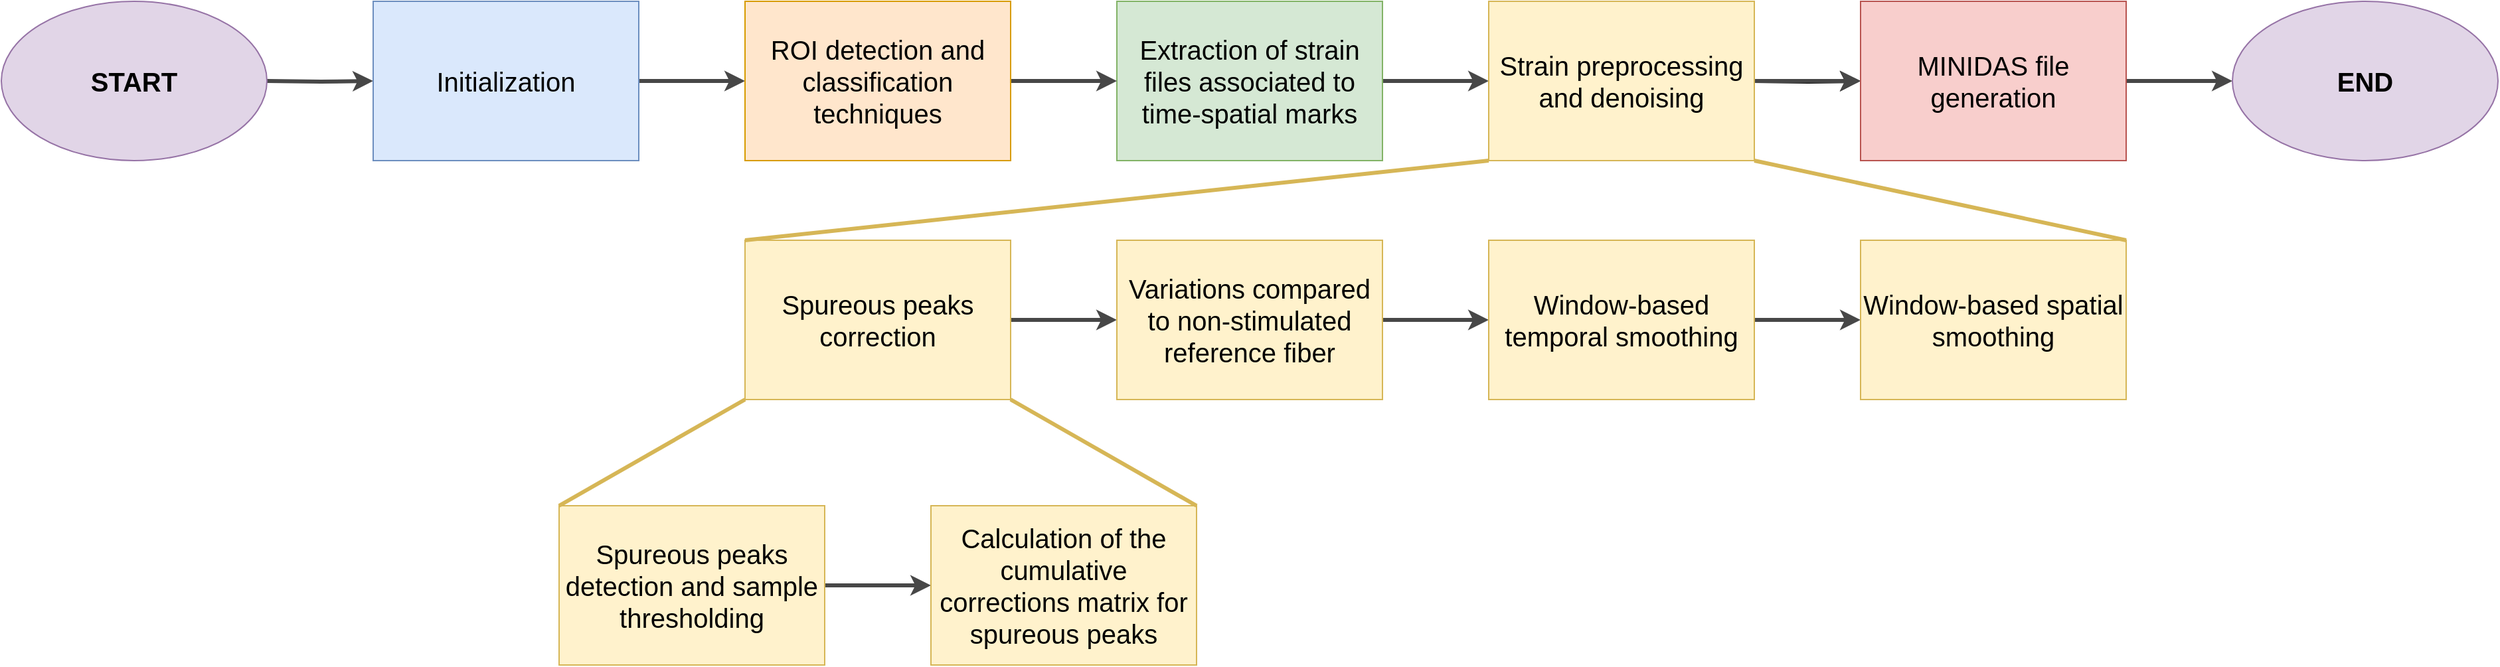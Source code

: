 <mxfile version="20.8.23" type="device"><diagram name="Página-1" id="I9ZW1inzK26nP8XC2RjX"><mxGraphModel dx="2545" dy="832" grid="1" gridSize="10" guides="1" tooltips="1" connect="1" arrows="1" fold="1" page="1" pageScale="1" pageWidth="827" pageHeight="1169" math="0" shadow="0"><root><mxCell id="0"/><mxCell id="1" parent="0"/><mxCell id="YXcZkGx_9uo62xzFD23z-17" style="edgeStyle=orthogonalEdgeStyle;rounded=0;orthogonalLoop=1;jettySize=auto;html=1;exitX=1;exitY=0.5;exitDx=0;exitDy=0;entryX=0;entryY=0.5;entryDx=0;entryDy=0;strokeWidth=3;strokeColor=#474747;" parent="1" target="YXcZkGx_9uo62xzFD23z-2" edge="1"><mxGeometry relative="1" as="geometry"><mxPoint y="120" as="sourcePoint"/></mxGeometry></mxCell><mxCell id="YXcZkGx_9uo62xzFD23z-2" value="Inicialización" style="rounded=0;whiteSpace=wrap;html=1;fillColor=#dae8fc;strokeColor=#6c8ebf;" parent="1" vertex="1"><mxGeometry x="80" y="80" width="200" height="80" as="geometry"/></mxCell><mxCell id="YXcZkGx_9uo62xzFD23z-19" style="edgeStyle=orthogonalEdgeStyle;rounded=0;orthogonalLoop=1;jettySize=auto;html=1;exitX=1;exitY=0.5;exitDx=0;exitDy=0;entryX=0;entryY=0.5;entryDx=0;entryDy=0;strokeWidth=3;strokeColor=#474747;" parent="1" source="YXcZkGx_9uo62xzFD23z-3" edge="1"><mxGeometry relative="1" as="geometry"><mxPoint x="920" y="120" as="targetPoint"/></mxGeometry></mxCell><mxCell id="YXcZkGx_9uo62xzFD23z-3" value="Extracción de tiempos y archivos strain relacionados" style="rounded=0;whiteSpace=wrap;html=1;fillColor=#d5e8d4;strokeColor=#82b366;" parent="1" vertex="1"><mxGeometry x="640" y="80" width="200" height="80" as="geometry"/></mxCell><mxCell id="YXcZkGx_9uo62xzFD23z-20" style="edgeStyle=orthogonalEdgeStyle;rounded=0;orthogonalLoop=1;jettySize=auto;html=1;exitX=1;exitY=0.5;exitDx=0;exitDy=0;entryX=0;entryY=0.5;entryDx=0;entryDy=0;strokeWidth=3;" parent="1" target="YXcZkGx_9uo62xzFD23z-5" edge="1"><mxGeometry relative="1" as="geometry"><mxPoint x="1120" y="120" as="sourcePoint"/></mxGeometry></mxCell><mxCell id="YXcZkGx_9uo62xzFD23z-21" style="edgeStyle=orthogonalEdgeStyle;rounded=0;orthogonalLoop=1;jettySize=auto;html=1;exitX=1;exitY=0.5;exitDx=0;exitDy=0;entryX=0;entryY=0.5;entryDx=0;entryDy=0;strokeWidth=3;strokeColor=#474747;" parent="1" source="YXcZkGx_9uo62xzFD23z-5" target="YXcZkGx_9uo62xzFD23z-13" edge="1"><mxGeometry relative="1" as="geometry"/></mxCell><mxCell id="YXcZkGx_9uo62xzFD23z-5" value="Generación archivo MINIDAS" style="rounded=0;whiteSpace=wrap;html=1;fillColor=#f8cecc;strokeColor=#b85450;" parent="1" vertex="1"><mxGeometry x="1200" y="80" width="200" height="80" as="geometry"/></mxCell><mxCell id="oQZCTBU9L_0hC6HYcpoD-4" style="edgeStyle=orthogonalEdgeStyle;rounded=0;orthogonalLoop=1;jettySize=auto;html=1;exitX=1;exitY=0.5;exitDx=0;exitDy=0;entryX=0;entryY=0.5;entryDx=0;entryDy=0;strokeColor=#474747;strokeWidth=3;" edge="1" parent="1" source="YXcZkGx_9uo62xzFD23z-6" target="YXcZkGx_9uo62xzFD23z-8"><mxGeometry relative="1" as="geometry"/></mxCell><mxCell id="YXcZkGx_9uo62xzFD23z-6" value="Spureous peaks correction" style="rounded=0;whiteSpace=wrap;html=1;fillColor=#fff2cc;strokeColor=#d6b656;fontSize=20;" parent="1" vertex="1"><mxGeometry x="360" y="240" width="200" height="120" as="geometry"/></mxCell><mxCell id="YXcZkGx_9uo62xzFD23z-24" style="edgeStyle=orthogonalEdgeStyle;rounded=0;orthogonalLoop=1;jettySize=auto;html=1;exitX=1;exitY=0.5;exitDx=0;exitDy=0;entryX=0;entryY=0.5;entryDx=0;entryDy=0;strokeWidth=3;strokeColor=#474747;" parent="1" source="YXcZkGx_9uo62xzFD23z-8" target="YXcZkGx_9uo62xzFD23z-9" edge="1"><mxGeometry relative="1" as="geometry"/></mxCell><mxCell id="YXcZkGx_9uo62xzFD23z-8" value="Variations compared to non-stimulated reference fiber" style="rounded=0;whiteSpace=wrap;html=1;fillColor=#fff2cc;strokeColor=#d6b656;fontSize=20;" parent="1" vertex="1"><mxGeometry x="640" y="240" width="200" height="120" as="geometry"/></mxCell><mxCell id="YXcZkGx_9uo62xzFD23z-25" style="edgeStyle=orthogonalEdgeStyle;rounded=0;orthogonalLoop=1;jettySize=auto;html=1;exitX=1;exitY=0.5;exitDx=0;exitDy=0;entryX=0;entryY=0.5;entryDx=0;entryDy=0;strokeWidth=3;strokeColor=#474747;" parent="1" source="YXcZkGx_9uo62xzFD23z-9" target="YXcZkGx_9uo62xzFD23z-10" edge="1"><mxGeometry relative="1" as="geometry"/></mxCell><mxCell id="YXcZkGx_9uo62xzFD23z-9" value="Window-based temporal smoothing" style="rounded=0;whiteSpace=wrap;html=1;fillColor=#fff2cc;strokeColor=#d6b656;fontSize=20;" parent="1" vertex="1"><mxGeometry x="920" y="240" width="200" height="120" as="geometry"/></mxCell><mxCell id="YXcZkGx_9uo62xzFD23z-10" value="Window-based spatial smoothing" style="rounded=0;whiteSpace=wrap;html=1;fillColor=#fff2cc;strokeColor=#d6b656;fontSize=20;" parent="1" vertex="1"><mxGeometry x="1200" y="240" width="200" height="120" as="geometry"/></mxCell><mxCell id="YXcZkGx_9uo62xzFD23z-11" value="" style="endArrow=none;html=1;rounded=0;entryX=0;entryY=1;entryDx=0;entryDy=0;exitX=0;exitY=0;exitDx=0;exitDy=0;fillColor=#fff2cc;strokeColor=#d6b656;strokeWidth=3;" parent="1" source="YXcZkGx_9uo62xzFD23z-6" target="YXcZkGx_9uo62xzFD23z-49" edge="1"><mxGeometry width="50" height="50" relative="1" as="geometry"><mxPoint x="870" y="410" as="sourcePoint"/><mxPoint x="920" y="160" as="targetPoint"/></mxGeometry></mxCell><mxCell id="YXcZkGx_9uo62xzFD23z-12" value="" style="endArrow=none;html=1;rounded=0;entryX=1;entryY=1;entryDx=0;entryDy=0;exitX=1;exitY=0;exitDx=0;exitDy=0;fillColor=#fff2cc;strokeColor=#d6b656;strokeWidth=3;" parent="1" source="YXcZkGx_9uo62xzFD23z-10" target="YXcZkGx_9uo62xzFD23z-49" edge="1"><mxGeometry width="50" height="50" relative="1" as="geometry"><mxPoint x="870" y="410" as="sourcePoint"/><mxPoint x="1120" y="160" as="targetPoint"/></mxGeometry></mxCell><mxCell id="YXcZkGx_9uo62xzFD23z-13" value="END" style="ellipse;whiteSpace=wrap;html=1;fillColor=#e1d5e7;strokeColor=#9673a6;fontSize=20;fontStyle=1" parent="1" vertex="1"><mxGeometry x="1480" y="60" width="200" height="120" as="geometry"/></mxCell><mxCell id="YXcZkGx_9uo62xzFD23z-28" style="edgeStyle=orthogonalEdgeStyle;rounded=0;orthogonalLoop=1;jettySize=auto;html=1;exitX=1;exitY=0.5;exitDx=0;exitDy=0;entryX=0;entryY=0.5;entryDx=0;entryDy=0;strokeWidth=3;strokeColor=#474747;" parent="1" edge="1"><mxGeometry relative="1" as="geometry"><mxPoint x="1120" y="120" as="sourcePoint"/><mxPoint x="1200" y="120" as="targetPoint"/></mxGeometry></mxCell><mxCell id="YXcZkGx_9uo62xzFD23z-39" value="Inicialización" style="rounded=0;whiteSpace=wrap;html=1;fillColor=#dae8fc;strokeColor=#6c8ebf;" parent="1" vertex="1"><mxGeometry x="80" y="80" width="200" height="80" as="geometry"/></mxCell><mxCell id="YXcZkGx_9uo62xzFD23z-41" value="Inicialización" style="rounded=0;whiteSpace=wrap;html=1;fillColor=#dae8fc;strokeColor=#6c8ebf;" parent="1" vertex="1"><mxGeometry x="80" y="80" width="200" height="80" as="geometry"/></mxCell><mxCell id="YXcZkGx_9uo62xzFD23z-43" value="Extracción de tiempos y archivos strain relacionados" style="rounded=0;whiteSpace=wrap;html=1;fillColor=#d5e8d4;strokeColor=#82b366;" parent="1" vertex="1"><mxGeometry x="640" y="80" width="200" height="80" as="geometry"/></mxCell><mxCell id="YXcZkGx_9uo62xzFD23z-45" value="START" style="ellipse;whiteSpace=wrap;html=1;fillColor=#e1d5e7;strokeColor=#9673a6;fontSize=20;fontStyle=1" parent="1" vertex="1"><mxGeometry x="-200" y="60" width="200" height="120" as="geometry"/></mxCell><mxCell id="KPaOcBF23e23qjOakllT-2" value="" style="edgeStyle=orthogonalEdgeStyle;rounded=0;orthogonalLoop=1;jettySize=auto;html=1;strokeColor=#474747;strokeWidth=3;" parent="1" source="YXcZkGx_9uo62xzFD23z-46" target="KPaOcBF23e23qjOakllT-1" edge="1"><mxGeometry relative="1" as="geometry"/></mxCell><mxCell id="YXcZkGx_9uo62xzFD23z-46" value="Initialization" style="rounded=0;whiteSpace=wrap;html=1;fillColor=#dae8fc;strokeColor=#6c8ebf;fontSize=20;" parent="1" vertex="1"><mxGeometry x="80" y="60" width="200" height="120" as="geometry"/></mxCell><mxCell id="YXcZkGx_9uo62xzFD23z-48" value="Extraction of strain files associated to time-spatial marks" style="rounded=0;whiteSpace=wrap;html=1;fillColor=#d5e8d4;strokeColor=#82b366;fontSize=20;" parent="1" vertex="1"><mxGeometry x="640" y="60" width="200" height="120" as="geometry"/></mxCell><mxCell id="YXcZkGx_9uo62xzFD23z-49" value="Strain preprocessing and denoising" style="rounded=0;whiteSpace=wrap;html=1;fillColor=#fff2cc;strokeColor=#d6b656;fontSize=20;" parent="1" vertex="1"><mxGeometry x="920" y="60" width="200" height="120" as="geometry"/></mxCell><mxCell id="YXcZkGx_9uo62xzFD23z-50" value="MINIDAS file generation" style="rounded=0;whiteSpace=wrap;html=1;fillColor=#f8cecc;strokeColor=#b85450;fontSize=20;" parent="1" vertex="1"><mxGeometry x="1200" y="60" width="200" height="120" as="geometry"/></mxCell><mxCell id="KPaOcBF23e23qjOakllT-3" value="" style="edgeStyle=orthogonalEdgeStyle;rounded=0;orthogonalLoop=1;jettySize=auto;html=1;strokeColor=#474747;strokeWidth=3;" parent="1" source="KPaOcBF23e23qjOakllT-1" target="YXcZkGx_9uo62xzFD23z-48" edge="1"><mxGeometry relative="1" as="geometry"/></mxCell><mxCell id="KPaOcBF23e23qjOakllT-1" value="ROI detection and classification techniques" style="rounded=0;whiteSpace=wrap;html=1;fillColor=#ffe6cc;strokeColor=#d79b00;fontSize=20;" parent="1" vertex="1"><mxGeometry x="360" y="60" width="200" height="120" as="geometry"/></mxCell><mxCell id="oQZCTBU9L_0hC6HYcpoD-7" style="edgeStyle=orthogonalEdgeStyle;rounded=0;orthogonalLoop=1;jettySize=auto;html=1;exitX=1;exitY=0.5;exitDx=0;exitDy=0;entryX=0;entryY=0.5;entryDx=0;entryDy=0;strokeColor=#474747;strokeWidth=3;" edge="1" parent="1" source="oQZCTBU9L_0hC6HYcpoD-2" target="oQZCTBU9L_0hC6HYcpoD-3"><mxGeometry relative="1" as="geometry"/></mxCell><mxCell id="oQZCTBU9L_0hC6HYcpoD-2" value="Spureous peaks detection and sample thresholding" style="rounded=0;whiteSpace=wrap;html=1;fillColor=#fff2cc;strokeColor=#d6b656;fontSize=20;" vertex="1" parent="1"><mxGeometry x="220" y="440" width="200" height="120" as="geometry"/></mxCell><mxCell id="oQZCTBU9L_0hC6HYcpoD-3" value="Calculation of the cumulative corrections matrix for spureous peaks" style="rounded=0;whiteSpace=wrap;html=1;fillColor=#fff2cc;strokeColor=#d6b656;fontSize=20;" vertex="1" parent="1"><mxGeometry x="500" y="440" width="200" height="120" as="geometry"/></mxCell><mxCell id="oQZCTBU9L_0hC6HYcpoD-5" value="" style="endArrow=none;html=1;rounded=0;entryX=0;entryY=1;entryDx=0;entryDy=0;exitX=0;exitY=0;exitDx=0;exitDy=0;fillColor=#fff2cc;strokeColor=#d6b656;strokeWidth=3;" edge="1" parent="1" source="oQZCTBU9L_0hC6HYcpoD-2" target="YXcZkGx_9uo62xzFD23z-6"><mxGeometry width="50" height="50" relative="1" as="geometry"><mxPoint x="370" y="250" as="sourcePoint"/><mxPoint x="930" y="190" as="targetPoint"/></mxGeometry></mxCell><mxCell id="oQZCTBU9L_0hC6HYcpoD-6" value="" style="endArrow=none;html=1;rounded=0;entryX=1;entryY=1;entryDx=0;entryDy=0;exitX=1;exitY=0;exitDx=0;exitDy=0;fillColor=#fff2cc;strokeColor=#d6b656;strokeWidth=3;" edge="1" parent="1" source="oQZCTBU9L_0hC6HYcpoD-3" target="YXcZkGx_9uo62xzFD23z-6"><mxGeometry width="50" height="50" relative="1" as="geometry"><mxPoint x="1410" y="250" as="sourcePoint"/><mxPoint x="1130" y="190" as="targetPoint"/></mxGeometry></mxCell></root></mxGraphModel></diagram></mxfile>